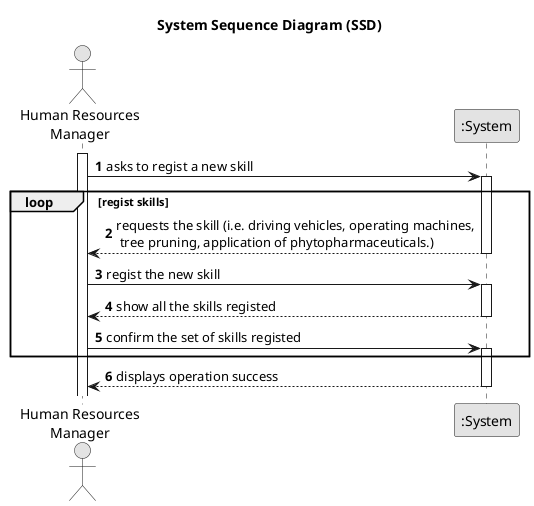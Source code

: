 @startuml
skinparam monochrome true
skinparam packageStyle rectangle
skinparam shadowing false

title System Sequence Diagram (SSD)

autonumber

actor "Human Resources\nManager" as HRM
participant ":System" as System

activate HRM

    HRM -> System : asks to regist a new skill
    activate System


    loop regist skills
            System --> HRM : requests the skill (i.e. driving vehicles, operating machines,\n tree pruning, application of phytopharmaceuticals.)
        deactivate System

        HRM -> System : regist the new skill
        activate System

            System --> HRM : show all the skills registed
        deactivate System

        HRM -> System : confirm the set of skills registed
        activate System

    end

        System --> HRM : displays operation success
    deactivate System


@enduml